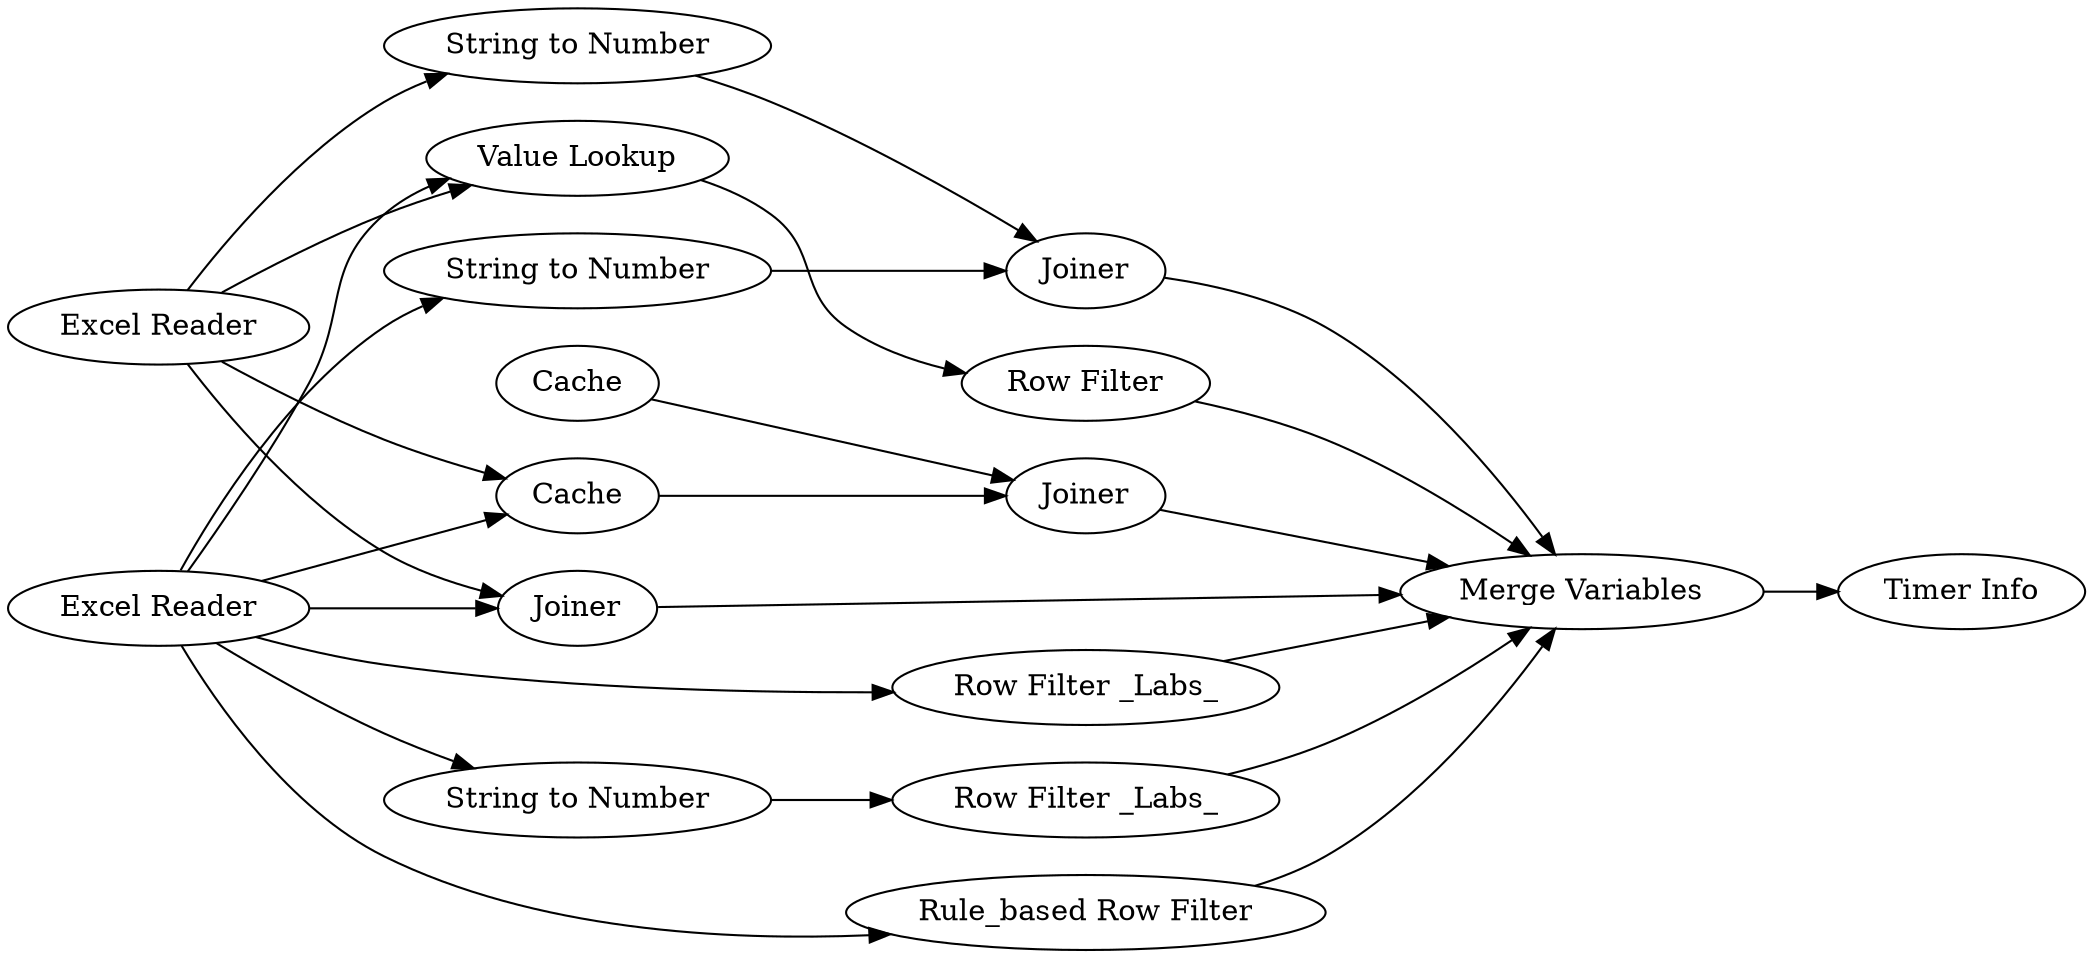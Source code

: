 digraph {
	13 -> 7
	1 -> 6
	1 -> 19
	2 -> 3
	2 -> 17
	1 -> 16
	2 -> 11
	12 -> 13
	1 -> 4
	3 -> 7
	1 -> 11
	17 -> 18
	16 -> 18
	6 -> 7
	4 -> 7
	18 -> 7
	10 -> 7
	7 -> 5
	20 -> 7
	19 -> 20
	2 -> 9
	1 -> 9
	9 -> 10
	11 -> 13
	1 -> 3
	5 [label="Timer Info"]
	16 [label="String to Number"]
	13 [label=Joiner]
	20 [label="Row Filter _Labs_"]
	1 [label="Excel Reader"]
	7 [label="Merge Variables"]
	9 [label="Value Lookup"]
	11 [label=Cache]
	4 [label="Row Filter _Labs_"]
	18 [label=Joiner]
	10 [label="Row Filter"]
	6 [label="Rule_based Row Filter"]
	17 [label="String to Number"]
	3 [label=Joiner]
	2 [label="Excel Reader"]
	12 [label=Cache]
	19 [label="String to Number"]
	rankdir=LR
}

